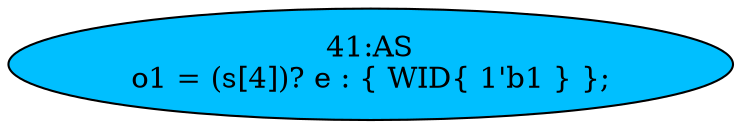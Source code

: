 strict digraph "" {
	node [label="\N"];
	"41:AS"	 [ast="<pyverilog.vparser.ast.Assign object at 0x7fc9054da590>",
		def_var="['o1']",
		fillcolor=deepskyblue,
		label="41:AS
o1 = (s[4])? e : { WID{ 1'b1 } };",
		statements="[]",
		style=filled,
		typ=Assign,
		use_var="['s', 'e']"];
}
